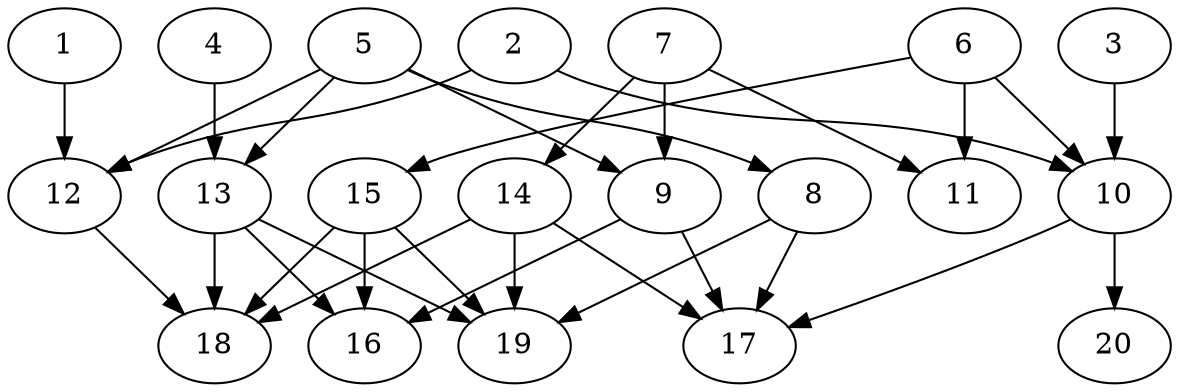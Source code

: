 // DAG automatically generated by daggen at Thu Oct  3 13:58:42 2019
// ./daggen --dot -n 20 --ccr 0.3 --fat 0.7 --regular 0.9 --density 0.5 --mindata 5242880 --maxdata 52428800 
digraph G {
  1 [size="112353280", alpha="0.08", expect_size="33705984"] 
  1 -> 12 [size ="33705984"]
  2 [size="110779733", alpha="0.18", expect_size="33233920"] 
  2 -> 10 [size ="33233920"]
  2 -> 12 [size ="33233920"]
  3 [size="107147947", alpha="0.16", expect_size="32144384"] 
  3 -> 10 [size ="32144384"]
  4 [size="67594240", alpha="0.07", expect_size="20278272"] 
  4 -> 13 [size ="20278272"]
  5 [size="34556587", alpha="0.00", expect_size="10366976"] 
  5 -> 8 [size ="10366976"]
  5 -> 9 [size ="10366976"]
  5 -> 12 [size ="10366976"]
  5 -> 13 [size ="10366976"]
  6 [size="92248747", alpha="0.01", expect_size="27674624"] 
  6 -> 10 [size ="27674624"]
  6 -> 11 [size ="27674624"]
  6 -> 15 [size ="27674624"]
  7 [size="105700693", alpha="0.10", expect_size="31710208"] 
  7 -> 9 [size ="31710208"]
  7 -> 11 [size ="31710208"]
  7 -> 14 [size ="31710208"]
  8 [size="49462613", alpha="0.06", expect_size="14838784"] 
  8 -> 17 [size ="14838784"]
  8 -> 19 [size ="14838784"]
  9 [size="61999787", alpha="0.18", expect_size="18599936"] 
  9 -> 16 [size ="18599936"]
  9 -> 17 [size ="18599936"]
  10 [size="134072320", alpha="0.11", expect_size="40221696"] 
  10 -> 17 [size ="40221696"]
  10 -> 20 [size ="40221696"]
  11 [size="101027840", alpha="0.08", expect_size="30308352"] 
  12 [size="164509013", alpha="0.17", expect_size="49352704"] 
  12 -> 18 [size ="49352704"]
  13 [size="145524053", alpha="0.05", expect_size="43657216"] 
  13 -> 16 [size ="43657216"]
  13 -> 18 [size ="43657216"]
  13 -> 19 [size ="43657216"]
  14 [size="111199573", alpha="0.03", expect_size="33359872"] 
  14 -> 17 [size ="33359872"]
  14 -> 18 [size ="33359872"]
  14 -> 19 [size ="33359872"]
  15 [size="164106240", alpha="0.06", expect_size="49231872"] 
  15 -> 16 [size ="49231872"]
  15 -> 18 [size ="49231872"]
  15 -> 19 [size ="49231872"]
  16 [size="167389867", alpha="0.12", expect_size="50216960"] 
  17 [size="17616213", alpha="0.00", expect_size="5284864"] 
  18 [size="94928213", alpha="0.02", expect_size="28478464"] 
  19 [size="143834453", alpha="0.03", expect_size="43150336"] 
  20 [size="128017067", alpha="0.06", expect_size="38405120"] 
}
